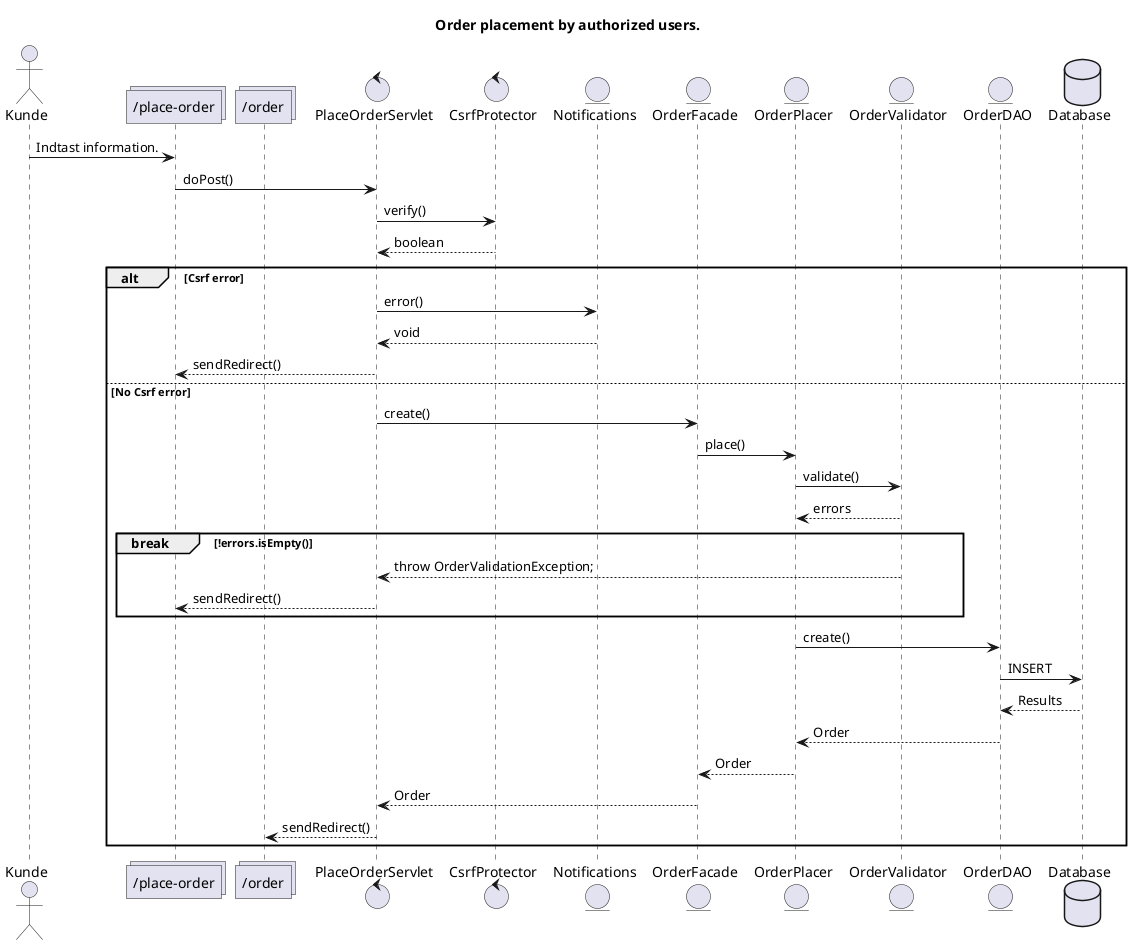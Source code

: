 @startuml

title Order placement by authorized users.

actor Kunde as Customer
collections "/place-order" as PLACE_JSP
collections "/order" as ORDER_JSP
control PlaceOrderServlet as Servlet
control CsrfProtector as Csrf
entity Notifications
entity OrderFacade
entity OrderPlacer
entity OrderValidator
entity OrderDAO
database Database

Customer -> PLACE_JSP : Indtast information.
PLACE_JSP -> Servlet : doPost()
Servlet -> Csrf : verify()
Csrf --> Servlet : boolean

alt Csrf error
Servlet -> Notifications : error()
Notifications --> Servlet : void
Servlet --> PLACE_JSP : sendRedirect()
else No Csrf error
    Servlet -> OrderFacade : create()
    OrderFacade -> OrderPlacer : place()
    OrderPlacer -> OrderValidator : validate()
    OrderValidator --> OrderPlacer : errors
    break !errors.isEmpty()
        OrderValidator --> Servlet : throw OrderValidationException;
        Servlet --> PLACE_JSP : sendRedirect()
    end
    OrderPlacer -> OrderDAO : create()
    OrderDAO -> Database : INSERT
    Database --> OrderDAO : Results
    OrderDAO --> OrderPlacer : Order
    OrderPlacer --> OrderFacade : Order
    OrderFacade --> Servlet : Order
    Servlet --> ORDER_JSP : sendRedirect()
end

@enduml